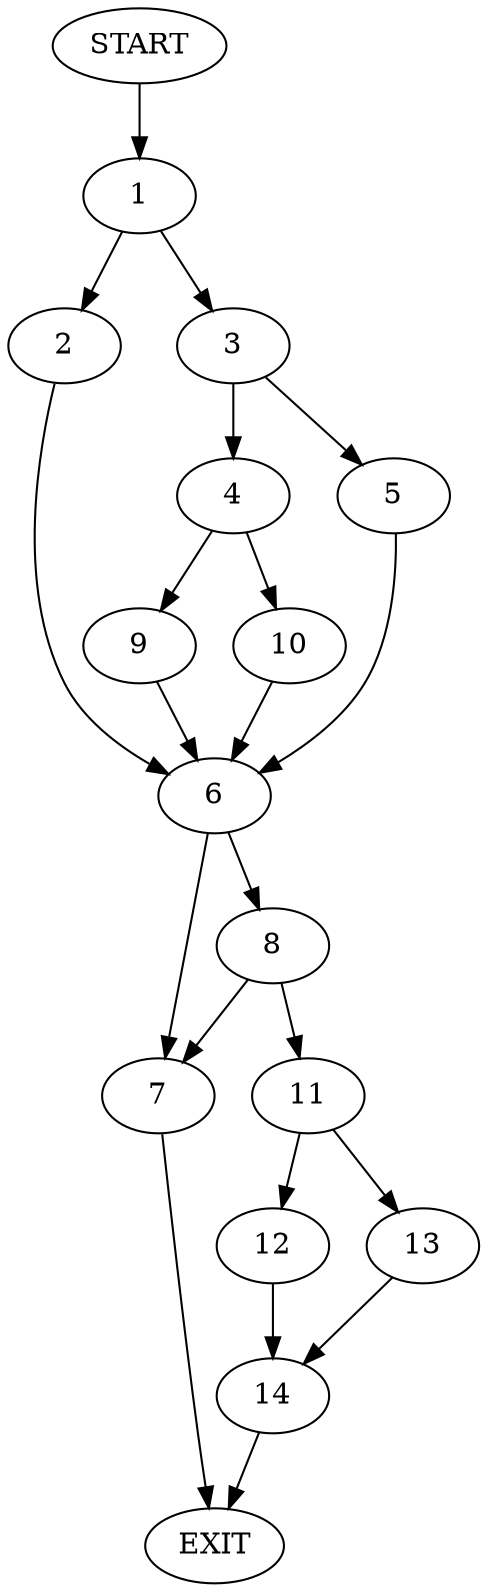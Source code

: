 digraph {
0 [label="START"]
15 [label="EXIT"]
0 -> 1
1 -> 2
1 -> 3
3 -> 4
3 -> 5
2 -> 6
6 -> 7
6 -> 8
4 -> 9
4 -> 10
5 -> 6
10 -> 6
9 -> 6
8 -> 7
8 -> 11
7 -> 15
11 -> 12
11 -> 13
12 -> 14
13 -> 14
14 -> 15
}
